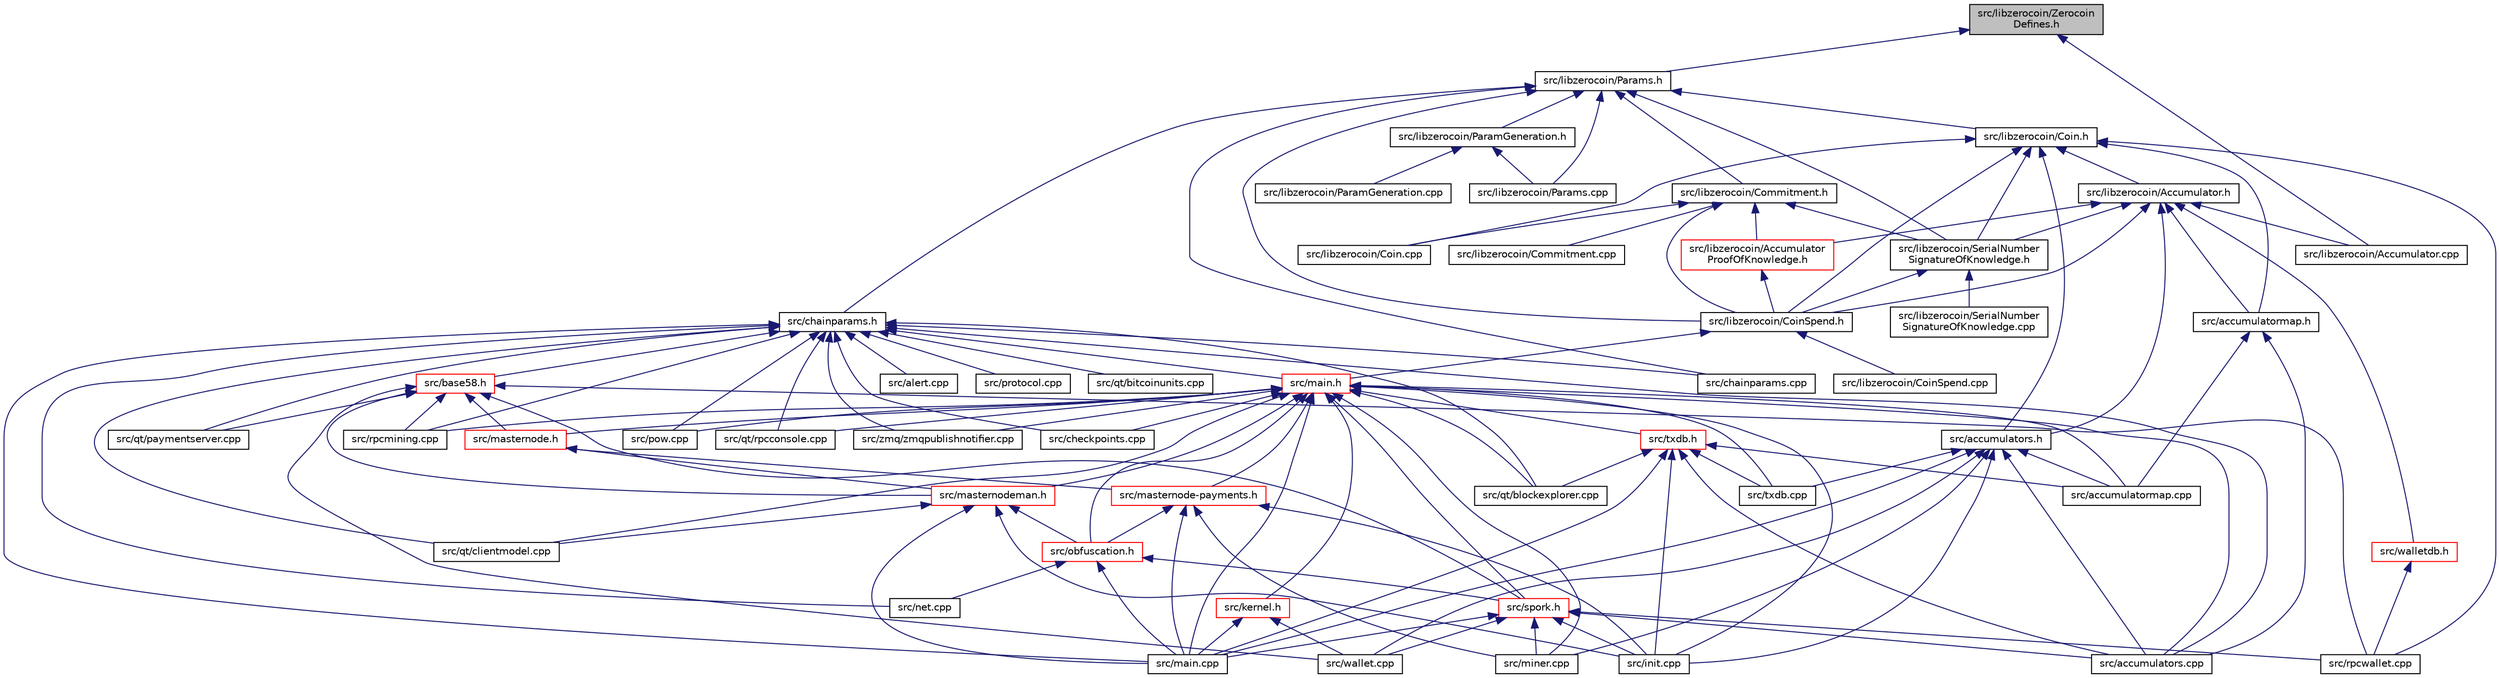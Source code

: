 digraph "src/libzerocoin/ZerocoinDefines.h"
{
  edge [fontname="Helvetica",fontsize="10",labelfontname="Helvetica",labelfontsize="10"];
  node [fontname="Helvetica",fontsize="10",shape=record];
  Node2 [label="src/libzerocoin/Zerocoin\lDefines.h",height=0.2,width=0.4,color="black", fillcolor="grey75", style="filled", fontcolor="black"];
  Node2 -> Node3 [dir="back",color="midnightblue",fontsize="10",style="solid",fontname="Helvetica"];
  Node3 [label="src/libzerocoin/Params.h",height=0.2,width=0.4,color="black", fillcolor="white", style="filled",URL="$_params_8h.html",tooltip="Parameter classes for Zerocoin. "];
  Node3 -> Node4 [dir="back",color="midnightblue",fontsize="10",style="solid",fontname="Helvetica"];
  Node4 [label="src/libzerocoin/Coin.h",height=0.2,width=0.4,color="black", fillcolor="white", style="filled",URL="$_coin_8h.html",tooltip="PublicCoin and PrivateCoin classes for the Zerocoin library. "];
  Node4 -> Node5 [dir="back",color="midnightblue",fontsize="10",style="solid",fontname="Helvetica"];
  Node5 [label="src/libzerocoin/Accumulator.h",height=0.2,width=0.4,color="black", fillcolor="white", style="filled",URL="$_accumulator_8h.html",tooltip="Accumulator and AccumulatorWitness classes for the Zerocoin library. "];
  Node5 -> Node6 [dir="back",color="midnightblue",fontsize="10",style="solid",fontname="Helvetica"];
  Node6 [label="src/accumulatormap.h",height=0.2,width=0.4,color="black", fillcolor="white", style="filled",URL="$accumulatormap_8h.html"];
  Node6 -> Node7 [dir="back",color="midnightblue",fontsize="10",style="solid",fontname="Helvetica"];
  Node7 [label="src/accumulatormap.cpp",height=0.2,width=0.4,color="black", fillcolor="white", style="filled",URL="$accumulatormap_8cpp.html"];
  Node6 -> Node8 [dir="back",color="midnightblue",fontsize="10",style="solid",fontname="Helvetica"];
  Node8 [label="src/accumulators.cpp",height=0.2,width=0.4,color="black", fillcolor="white", style="filled",URL="$accumulators_8cpp.html"];
  Node5 -> Node9 [dir="back",color="midnightblue",fontsize="10",style="solid",fontname="Helvetica"];
  Node9 [label="src/accumulators.h",height=0.2,width=0.4,color="black", fillcolor="white", style="filled",URL="$accumulators_8h.html"];
  Node9 -> Node7 [dir="back",color="midnightblue",fontsize="10",style="solid",fontname="Helvetica"];
  Node9 -> Node8 [dir="back",color="midnightblue",fontsize="10",style="solid",fontname="Helvetica"];
  Node9 -> Node10 [dir="back",color="midnightblue",fontsize="10",style="solid",fontname="Helvetica"];
  Node10 [label="src/init.cpp",height=0.2,width=0.4,color="black", fillcolor="white", style="filled",URL="$init_8cpp.html"];
  Node9 -> Node11 [dir="back",color="midnightblue",fontsize="10",style="solid",fontname="Helvetica"];
  Node11 [label="src/main.cpp",height=0.2,width=0.4,color="black", fillcolor="white", style="filled",URL="$main_8cpp.html"];
  Node9 -> Node12 [dir="back",color="midnightblue",fontsize="10",style="solid",fontname="Helvetica"];
  Node12 [label="src/miner.cpp",height=0.2,width=0.4,color="black", fillcolor="white", style="filled",URL="$miner_8cpp.html"];
  Node9 -> Node13 [dir="back",color="midnightblue",fontsize="10",style="solid",fontname="Helvetica"];
  Node13 [label="src/txdb.cpp",height=0.2,width=0.4,color="black", fillcolor="white", style="filled",URL="$txdb_8cpp.html"];
  Node9 -> Node14 [dir="back",color="midnightblue",fontsize="10",style="solid",fontname="Helvetica"];
  Node14 [label="src/wallet.cpp",height=0.2,width=0.4,color="black", fillcolor="white", style="filled",URL="$wallet_8cpp.html"];
  Node5 -> Node15 [dir="back",color="midnightblue",fontsize="10",style="solid",fontname="Helvetica"];
  Node15 [label="src/libzerocoin/CoinSpend.h",height=0.2,width=0.4,color="black", fillcolor="white", style="filled",URL="$_coin_spend_8h.html",tooltip="CoinSpend class for the Zerocoin library. "];
  Node15 -> Node16 [dir="back",color="midnightblue",fontsize="10",style="solid",fontname="Helvetica"];
  Node16 [label="src/main.h",height=0.2,width=0.4,color="red", fillcolor="white", style="filled",URL="$main_8h.html"];
  Node16 -> Node7 [dir="back",color="midnightblue",fontsize="10",style="solid",fontname="Helvetica"];
  Node16 -> Node17 [dir="back",color="midnightblue",fontsize="10",style="solid",fontname="Helvetica"];
  Node17 [label="src/txdb.h",height=0.2,width=0.4,color="red", fillcolor="white", style="filled",URL="$txdb_8h.html"];
  Node17 -> Node7 [dir="back",color="midnightblue",fontsize="10",style="solid",fontname="Helvetica"];
  Node17 -> Node8 [dir="back",color="midnightblue",fontsize="10",style="solid",fontname="Helvetica"];
  Node17 -> Node10 [dir="back",color="midnightblue",fontsize="10",style="solid",fontname="Helvetica"];
  Node17 -> Node11 [dir="back",color="midnightblue",fontsize="10",style="solid",fontname="Helvetica"];
  Node17 -> Node18 [dir="back",color="midnightblue",fontsize="10",style="solid",fontname="Helvetica"];
  Node18 [label="src/qt/blockexplorer.cpp",height=0.2,width=0.4,color="black", fillcolor="white", style="filled",URL="$blockexplorer_8cpp.html"];
  Node17 -> Node13 [dir="back",color="midnightblue",fontsize="10",style="solid",fontname="Helvetica"];
  Node16 -> Node8 [dir="back",color="midnightblue",fontsize="10",style="solid",fontname="Helvetica"];
  Node16 -> Node21 [dir="back",color="midnightblue",fontsize="10",style="solid",fontname="Helvetica"];
  Node21 [label="src/spork.h",height=0.2,width=0.4,color="red", fillcolor="white", style="filled",URL="$spork_8h.html"];
  Node21 -> Node8 [dir="back",color="midnightblue",fontsize="10",style="solid",fontname="Helvetica"];
  Node21 -> Node10 [dir="back",color="midnightblue",fontsize="10",style="solid",fontname="Helvetica"];
  Node21 -> Node11 [dir="back",color="midnightblue",fontsize="10",style="solid",fontname="Helvetica"];
  Node21 -> Node12 [dir="back",color="midnightblue",fontsize="10",style="solid",fontname="Helvetica"];
  Node21 -> Node71 [dir="back",color="midnightblue",fontsize="10",style="solid",fontname="Helvetica"];
  Node71 [label="src/rpcwallet.cpp",height=0.2,width=0.4,color="black", fillcolor="white", style="filled",URL="$rpcwallet_8cpp.html"];
  Node21 -> Node14 [dir="back",color="midnightblue",fontsize="10",style="solid",fontname="Helvetica"];
  Node16 -> Node72 [dir="back",color="midnightblue",fontsize="10",style="solid",fontname="Helvetica"];
  Node72 [label="src/obfuscation.h",height=0.2,width=0.4,color="red", fillcolor="white", style="filled",URL="$obfuscation_8h.html"];
  Node72 -> Node21 [dir="back",color="midnightblue",fontsize="10",style="solid",fontname="Helvetica"];
  Node72 -> Node11 [dir="back",color="midnightblue",fontsize="10",style="solid",fontname="Helvetica"];
  Node72 -> Node80 [dir="back",color="midnightblue",fontsize="10",style="solid",fontname="Helvetica"];
  Node80 [label="src/net.cpp",height=0.2,width=0.4,color="black", fillcolor="white", style="filled",URL="$net_8cpp.html"];
  Node16 -> Node81 [dir="back",color="midnightblue",fontsize="10",style="solid",fontname="Helvetica"];
  Node81 [label="src/masternode-payments.h",height=0.2,width=0.4,color="red", fillcolor="white", style="filled",URL="$masternode-payments_8h.html"];
  Node81 -> Node72 [dir="back",color="midnightblue",fontsize="10",style="solid",fontname="Helvetica"];
  Node81 -> Node10 [dir="back",color="midnightblue",fontsize="10",style="solid",fontname="Helvetica"];
  Node81 -> Node11 [dir="back",color="midnightblue",fontsize="10",style="solid",fontname="Helvetica"];
  Node81 -> Node12 [dir="back",color="midnightblue",fontsize="10",style="solid",fontname="Helvetica"];
  Node16 -> Node82 [dir="back",color="midnightblue",fontsize="10",style="solid",fontname="Helvetica"];
  Node82 [label="src/masternode.h",height=0.2,width=0.4,color="red", fillcolor="white", style="filled",URL="$masternode_8h.html"];
  Node82 -> Node81 [dir="back",color="midnightblue",fontsize="10",style="solid",fontname="Helvetica"];
  Node82 -> Node83 [dir="back",color="midnightblue",fontsize="10",style="solid",fontname="Helvetica"];
  Node83 [label="src/masternodeman.h",height=0.2,width=0.4,color="red", fillcolor="white", style="filled",URL="$masternodeman_8h.html"];
  Node83 -> Node72 [dir="back",color="midnightblue",fontsize="10",style="solid",fontname="Helvetica"];
  Node83 -> Node10 [dir="back",color="midnightblue",fontsize="10",style="solid",fontname="Helvetica"];
  Node83 -> Node11 [dir="back",color="midnightblue",fontsize="10",style="solid",fontname="Helvetica"];
  Node83 -> Node84 [dir="back",color="midnightblue",fontsize="10",style="solid",fontname="Helvetica"];
  Node84 [label="src/qt/clientmodel.cpp",height=0.2,width=0.4,color="black", fillcolor="white", style="filled",URL="$clientmodel_8cpp.html"];
  Node16 -> Node83 [dir="back",color="midnightblue",fontsize="10",style="solid",fontname="Helvetica"];
  Node16 -> Node90 [dir="back",color="midnightblue",fontsize="10",style="solid",fontname="Helvetica"];
  Node90 [label="src/kernel.h",height=0.2,width=0.4,color="red", fillcolor="white", style="filled",URL="$kernel_8h.html"];
  Node90 -> Node11 [dir="back",color="midnightblue",fontsize="10",style="solid",fontname="Helvetica"];
  Node90 -> Node14 [dir="back",color="midnightblue",fontsize="10",style="solid",fontname="Helvetica"];
  Node16 -> Node95 [dir="back",color="midnightblue",fontsize="10",style="solid",fontname="Helvetica"];
  Node95 [label="src/checkpoints.cpp",height=0.2,width=0.4,color="black", fillcolor="white", style="filled",URL="$checkpoints_8cpp.html"];
  Node16 -> Node10 [dir="back",color="midnightblue",fontsize="10",style="solid",fontname="Helvetica"];
  Node16 -> Node11 [dir="back",color="midnightblue",fontsize="10",style="solid",fontname="Helvetica"];
  Node16 -> Node12 [dir="back",color="midnightblue",fontsize="10",style="solid",fontname="Helvetica"];
  Node16 -> Node97 [dir="back",color="midnightblue",fontsize="10",style="solid",fontname="Helvetica"];
  Node97 [label="src/pow.cpp",height=0.2,width=0.4,color="black", fillcolor="white", style="filled",URL="$pow_8cpp.html"];
  Node16 -> Node18 [dir="back",color="midnightblue",fontsize="10",style="solid",fontname="Helvetica"];
  Node16 -> Node84 [dir="back",color="midnightblue",fontsize="10",style="solid",fontname="Helvetica"];
  Node16 -> Node101 [dir="back",color="midnightblue",fontsize="10",style="solid",fontname="Helvetica"];
  Node101 [label="src/qt/rpcconsole.cpp",height=0.2,width=0.4,color="black", fillcolor="white", style="filled",URL="$rpcconsole_8cpp.html"];
  Node16 -> Node106 [dir="back",color="midnightblue",fontsize="10",style="solid",fontname="Helvetica"];
  Node106 [label="src/rpcmining.cpp",height=0.2,width=0.4,color="black", fillcolor="white", style="filled",URL="$rpcmining_8cpp.html"];
  Node16 -> Node13 [dir="back",color="midnightblue",fontsize="10",style="solid",fontname="Helvetica"];
  Node16 -> Node112 [dir="back",color="midnightblue",fontsize="10",style="solid",fontname="Helvetica"];
  Node112 [label="src/zmq/zmqpublishnotifier.cpp",height=0.2,width=0.4,color="black", fillcolor="white", style="filled",URL="$zmqpublishnotifier_8cpp.html"];
  Node15 -> Node113 [dir="back",color="midnightblue",fontsize="10",style="solid",fontname="Helvetica"];
  Node113 [label="src/libzerocoin/CoinSpend.cpp",height=0.2,width=0.4,color="black", fillcolor="white", style="filled",URL="$_coin_spend_8cpp.html",tooltip="CoinSpend class for the Zerocoin library. "];
  Node5 -> Node114 [dir="back",color="midnightblue",fontsize="10",style="solid",fontname="Helvetica"];
  Node114 [label="src/libzerocoin/Accumulator\lProofOfKnowledge.h",height=0.2,width=0.4,color="red", fillcolor="white", style="filled",URL="$_accumulator_proof_of_knowledge_8h.html",tooltip="AccumulatorProofOfKnowledge class for the Zerocoin library. "];
  Node114 -> Node15 [dir="back",color="midnightblue",fontsize="10",style="solid",fontname="Helvetica"];
  Node5 -> Node116 [dir="back",color="midnightblue",fontsize="10",style="solid",fontname="Helvetica"];
  Node116 [label="src/libzerocoin/SerialNumber\lSignatureOfKnowledge.h",height=0.2,width=0.4,color="black", fillcolor="white", style="filled",URL="$_serial_number_signature_of_knowledge_8h.html",tooltip="SerialNumberSignatureOfKnowledge class for the Zerocoin library. "];
  Node116 -> Node15 [dir="back",color="midnightblue",fontsize="10",style="solid",fontname="Helvetica"];
  Node116 -> Node117 [dir="back",color="midnightblue",fontsize="10",style="solid",fontname="Helvetica"];
  Node117 [label="src/libzerocoin/SerialNumber\lSignatureOfKnowledge.cpp",height=0.2,width=0.4,color="black", fillcolor="white", style="filled",URL="$_serial_number_signature_of_knowledge_8cpp.html",tooltip="SerialNumberSignatureOfKnowledge class for the Zerocoin library. "];
  Node5 -> Node118 [dir="back",color="midnightblue",fontsize="10",style="solid",fontname="Helvetica"];
  Node118 [label="src/walletdb.h",height=0.2,width=0.4,color="red", fillcolor="white", style="filled",URL="$walletdb_8h.html"];
  Node118 -> Node71 [dir="back",color="midnightblue",fontsize="10",style="solid",fontname="Helvetica"];
  Node5 -> Node119 [dir="back",color="midnightblue",fontsize="10",style="solid",fontname="Helvetica"];
  Node119 [label="src/libzerocoin/Accumulator.cpp",height=0.2,width=0.4,color="black", fillcolor="white", style="filled",URL="$_accumulator_8cpp.html",tooltip="Accumulator and AccumulatorWitness classes for the Zerocoin library. "];
  Node4 -> Node6 [dir="back",color="midnightblue",fontsize="10",style="solid",fontname="Helvetica"];
  Node4 -> Node9 [dir="back",color="midnightblue",fontsize="10",style="solid",fontname="Helvetica"];
  Node4 -> Node15 [dir="back",color="midnightblue",fontsize="10",style="solid",fontname="Helvetica"];
  Node4 -> Node116 [dir="back",color="midnightblue",fontsize="10",style="solid",fontname="Helvetica"];
  Node4 -> Node120 [dir="back",color="midnightblue",fontsize="10",style="solid",fontname="Helvetica"];
  Node120 [label="src/libzerocoin/Coin.cpp",height=0.2,width=0.4,color="black", fillcolor="white", style="filled",URL="$_coin_8cpp.html",tooltip="PublicCoin and PrivateCoin classes for the Zerocoin library. "];
  Node4 -> Node71 [dir="back",color="midnightblue",fontsize="10",style="solid",fontname="Helvetica"];
  Node3 -> Node121 [dir="back",color="midnightblue",fontsize="10",style="solid",fontname="Helvetica"];
  Node121 [label="src/chainparams.h",height=0.2,width=0.4,color="black", fillcolor="white", style="filled",URL="$chainparams_8h.html"];
  Node121 -> Node16 [dir="back",color="midnightblue",fontsize="10",style="solid",fontname="Helvetica"];
  Node121 -> Node8 [dir="back",color="midnightblue",fontsize="10",style="solid",fontname="Helvetica"];
  Node121 -> Node122 [dir="back",color="midnightblue",fontsize="10",style="solid",fontname="Helvetica"];
  Node122 [label="src/base58.h",height=0.2,width=0.4,color="red", fillcolor="white", style="filled",URL="$base58_8h.html"];
  Node122 -> Node21 [dir="back",color="midnightblue",fontsize="10",style="solid",fontname="Helvetica"];
  Node122 -> Node82 [dir="back",color="midnightblue",fontsize="10",style="solid",fontname="Helvetica"];
  Node122 -> Node83 [dir="back",color="midnightblue",fontsize="10",style="solid",fontname="Helvetica"];
  Node122 -> Node45 [dir="back",color="midnightblue",fontsize="10",style="solid",fontname="Helvetica"];
  Node45 [label="src/qt/paymentserver.cpp",height=0.2,width=0.4,color="black", fillcolor="white", style="filled",URL="$paymentserver_8cpp.html"];
  Node122 -> Node106 [dir="back",color="midnightblue",fontsize="10",style="solid",fontname="Helvetica"];
  Node122 -> Node71 [dir="back",color="midnightblue",fontsize="10",style="solid",fontname="Helvetica"];
  Node122 -> Node14 [dir="back",color="midnightblue",fontsize="10",style="solid",fontname="Helvetica"];
  Node121 -> Node132 [dir="back",color="midnightblue",fontsize="10",style="solid",fontname="Helvetica"];
  Node132 [label="src/alert.cpp",height=0.2,width=0.4,color="black", fillcolor="white", style="filled",URL="$alert_8cpp.html"];
  Node121 -> Node133 [dir="back",color="midnightblue",fontsize="10",style="solid",fontname="Helvetica"];
  Node133 [label="src/chainparams.cpp",height=0.2,width=0.4,color="black", fillcolor="white", style="filled",URL="$chainparams_8cpp.html"];
  Node121 -> Node95 [dir="back",color="midnightblue",fontsize="10",style="solid",fontname="Helvetica"];
  Node121 -> Node11 [dir="back",color="midnightblue",fontsize="10",style="solid",fontname="Helvetica"];
  Node121 -> Node80 [dir="back",color="midnightblue",fontsize="10",style="solid",fontname="Helvetica"];
  Node121 -> Node97 [dir="back",color="midnightblue",fontsize="10",style="solid",fontname="Helvetica"];
  Node121 -> Node134 [dir="back",color="midnightblue",fontsize="10",style="solid",fontname="Helvetica"];
  Node134 [label="src/protocol.cpp",height=0.2,width=0.4,color="black", fillcolor="white", style="filled",URL="$protocol_8cpp.html"];
  Node121 -> Node135 [dir="back",color="midnightblue",fontsize="10",style="solid",fontname="Helvetica"];
  Node135 [label="src/qt/bitcoinunits.cpp",height=0.2,width=0.4,color="black", fillcolor="white", style="filled",URL="$bitcoinunits_8cpp.html"];
  Node121 -> Node18 [dir="back",color="midnightblue",fontsize="10",style="solid",fontname="Helvetica"];
  Node121 -> Node84 [dir="back",color="midnightblue",fontsize="10",style="solid",fontname="Helvetica"];
  Node121 -> Node45 [dir="back",color="midnightblue",fontsize="10",style="solid",fontname="Helvetica"];
  Node121 -> Node101 [dir="back",color="midnightblue",fontsize="10",style="solid",fontname="Helvetica"];
  Node121 -> Node106 [dir="back",color="midnightblue",fontsize="10",style="solid",fontname="Helvetica"];
  Node121 -> Node112 [dir="back",color="midnightblue",fontsize="10",style="solid",fontname="Helvetica"];
  Node3 -> Node136 [dir="back",color="midnightblue",fontsize="10",style="solid",fontname="Helvetica"];
  Node136 [label="src/libzerocoin/Commitment.h",height=0.2,width=0.4,color="black", fillcolor="white", style="filled",URL="$_commitment_8h.html",tooltip="Commitment and CommitmentProof classes for the Zerocoin library. "];
  Node136 -> Node114 [dir="back",color="midnightblue",fontsize="10",style="solid",fontname="Helvetica"];
  Node136 -> Node15 [dir="back",color="midnightblue",fontsize="10",style="solid",fontname="Helvetica"];
  Node136 -> Node116 [dir="back",color="midnightblue",fontsize="10",style="solid",fontname="Helvetica"];
  Node136 -> Node120 [dir="back",color="midnightblue",fontsize="10",style="solid",fontname="Helvetica"];
  Node136 -> Node137 [dir="back",color="midnightblue",fontsize="10",style="solid",fontname="Helvetica"];
  Node137 [label="src/libzerocoin/Commitment.cpp",height=0.2,width=0.4,color="black", fillcolor="white", style="filled",URL="$_commitment_8cpp.html",tooltip="Commitment and CommitmentProof classes for the Zerocoin library. "];
  Node3 -> Node15 [dir="back",color="midnightblue",fontsize="10",style="solid",fontname="Helvetica"];
  Node3 -> Node116 [dir="back",color="midnightblue",fontsize="10",style="solid",fontname="Helvetica"];
  Node3 -> Node133 [dir="back",color="midnightblue",fontsize="10",style="solid",fontname="Helvetica"];
  Node3 -> Node138 [dir="back",color="midnightblue",fontsize="10",style="solid",fontname="Helvetica"];
  Node138 [label="src/libzerocoin/ParamGeneration.h",height=0.2,width=0.4,color="black", fillcolor="white", style="filled",URL="$_param_generation_8h.html",tooltip="Parameter generation routines for Zerocoin. "];
  Node138 -> Node139 [dir="back",color="midnightblue",fontsize="10",style="solid",fontname="Helvetica"];
  Node139 [label="src/libzerocoin/ParamGeneration.cpp",height=0.2,width=0.4,color="black", fillcolor="white", style="filled",URL="$_param_generation_8cpp.html",tooltip="Parameter manipulation routines for the Zerocoin cryptographic components. "];
  Node138 -> Node140 [dir="back",color="midnightblue",fontsize="10",style="solid",fontname="Helvetica"];
  Node140 [label="src/libzerocoin/Params.cpp",height=0.2,width=0.4,color="black", fillcolor="white", style="filled",URL="$_params_8cpp.html",tooltip="Parameter class for Zerocoin. "];
  Node3 -> Node140 [dir="back",color="midnightblue",fontsize="10",style="solid",fontname="Helvetica"];
  Node2 -> Node119 [dir="back",color="midnightblue",fontsize="10",style="solid",fontname="Helvetica"];
}
